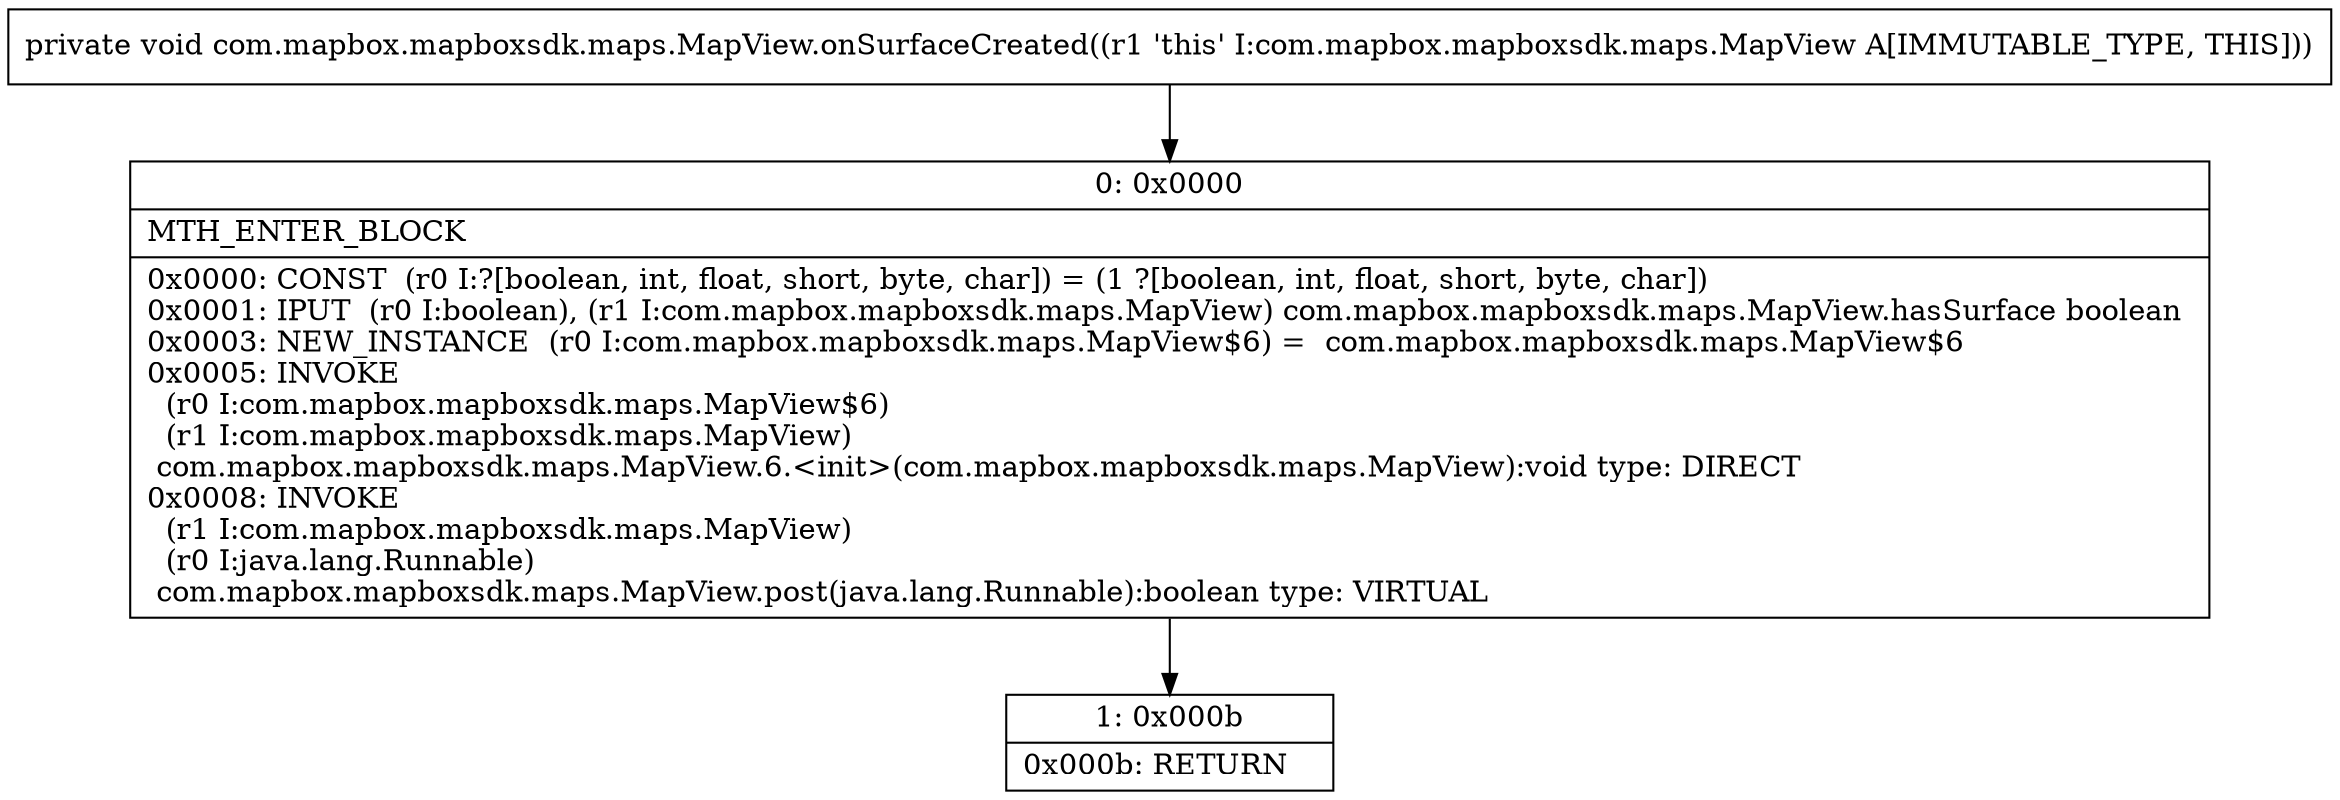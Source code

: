 digraph "CFG forcom.mapbox.mapboxsdk.maps.MapView.onSurfaceCreated()V" {
Node_0 [shape=record,label="{0\:\ 0x0000|MTH_ENTER_BLOCK\l|0x0000: CONST  (r0 I:?[boolean, int, float, short, byte, char]) = (1 ?[boolean, int, float, short, byte, char]) \l0x0001: IPUT  (r0 I:boolean), (r1 I:com.mapbox.mapboxsdk.maps.MapView) com.mapbox.mapboxsdk.maps.MapView.hasSurface boolean \l0x0003: NEW_INSTANCE  (r0 I:com.mapbox.mapboxsdk.maps.MapView$6) =  com.mapbox.mapboxsdk.maps.MapView$6 \l0x0005: INVOKE  \l  (r0 I:com.mapbox.mapboxsdk.maps.MapView$6)\l  (r1 I:com.mapbox.mapboxsdk.maps.MapView)\l com.mapbox.mapboxsdk.maps.MapView.6.\<init\>(com.mapbox.mapboxsdk.maps.MapView):void type: DIRECT \l0x0008: INVOKE  \l  (r1 I:com.mapbox.mapboxsdk.maps.MapView)\l  (r0 I:java.lang.Runnable)\l com.mapbox.mapboxsdk.maps.MapView.post(java.lang.Runnable):boolean type: VIRTUAL \l}"];
Node_1 [shape=record,label="{1\:\ 0x000b|0x000b: RETURN   \l}"];
MethodNode[shape=record,label="{private void com.mapbox.mapboxsdk.maps.MapView.onSurfaceCreated((r1 'this' I:com.mapbox.mapboxsdk.maps.MapView A[IMMUTABLE_TYPE, THIS])) }"];
MethodNode -> Node_0;
Node_0 -> Node_1;
}

